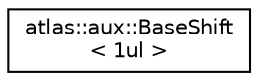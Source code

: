digraph "Graphical Class Hierarchy"
{
  edge [fontname="Helvetica",fontsize="10",labelfontname="Helvetica",labelfontsize="10"];
  node [fontname="Helvetica",fontsize="10",shape=record];
  rankdir="LR";
  Node1 [label="atlas::aux::BaseShift\l\< 1ul \>",height=0.2,width=0.4,color="black", fillcolor="white", style="filled",URL="$structatlas_1_1aux_1_1BaseShift_3_011ul_01_4.html"];
}
